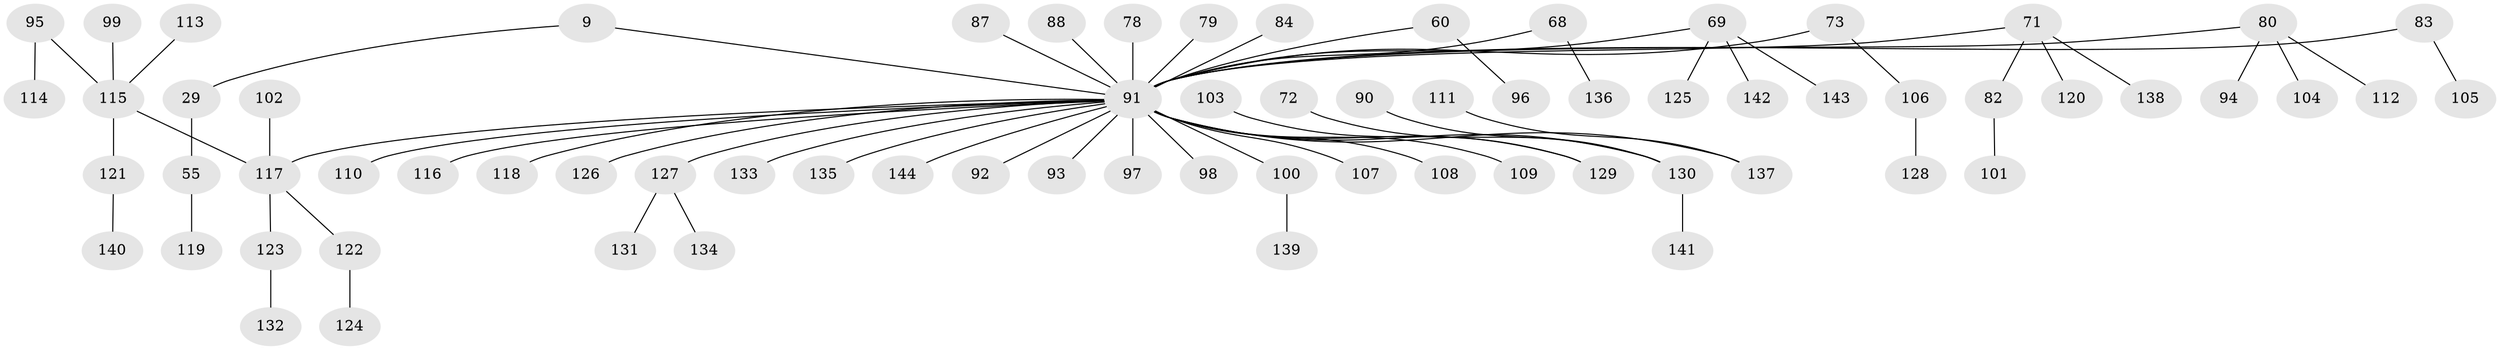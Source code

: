 // original degree distribution, {8: 0.006944444444444444, 4: 0.041666666666666664, 3: 0.16666666666666666, 1: 0.5, 5: 0.041666666666666664, 7: 0.013888888888888888, 2: 0.22916666666666666}
// Generated by graph-tools (version 1.1) at 2025/52/03/09/25 04:52:28]
// undirected, 72 vertices, 71 edges
graph export_dot {
graph [start="1"]
  node [color=gray90,style=filled];
  9;
  29;
  55;
  60;
  68;
  69;
  71 [super="+58"];
  72;
  73;
  78;
  79;
  80 [super="+37+32+42+53"];
  82;
  83;
  84;
  87;
  88;
  90;
  91 [super="+45+89+63+86+46+67+77"];
  92;
  93;
  94;
  95;
  96;
  97;
  98;
  99;
  100;
  101;
  102;
  103;
  104;
  105;
  106;
  107;
  108;
  109;
  110;
  111;
  112;
  113;
  114;
  115 [super="+35"];
  116;
  117 [super="+12+50"];
  118;
  119;
  120;
  121;
  122 [super="+85"];
  123;
  124;
  125;
  126;
  127;
  128;
  129 [super="+23"];
  130 [super="+57"];
  131;
  132;
  133;
  134;
  135;
  136;
  137 [super="+76"];
  138;
  139;
  140;
  141;
  142;
  143;
  144;
  9 -- 29;
  9 -- 91;
  29 -- 55;
  55 -- 119;
  60 -- 96;
  60 -- 91;
  68 -- 136;
  68 -- 91;
  69 -- 125;
  69 -- 142;
  69 -- 143;
  69 -- 91;
  71 -- 120;
  71 -- 138;
  71 -- 82;
  71 -- 91;
  72 -- 130;
  73 -- 106;
  73 -- 91;
  78 -- 91;
  79 -- 91;
  80 -- 112;
  80 -- 104;
  80 -- 94;
  80 -- 91;
  82 -- 101;
  83 -- 105;
  83 -- 91;
  84 -- 91;
  87 -- 91;
  88 -- 91;
  90 -- 130;
  91 -- 129;
  91 -- 133;
  91 -- 135;
  91 -- 144;
  91 -- 92;
  91 -- 93;
  91 -- 97;
  91 -- 98;
  91 -- 100;
  91 -- 109;
  91 -- 110;
  91 -- 127;
  91 -- 116;
  91 -- 117;
  91 -- 118;
  91 -- 126;
  91 -- 137;
  91 -- 108;
  91 -- 107;
  91 -- 130;
  95 -- 114;
  95 -- 115;
  99 -- 115;
  100 -- 139;
  102 -- 117;
  103 -- 129;
  106 -- 128;
  111 -- 137;
  113 -- 115;
  115 -- 121;
  115 -- 117;
  117 -- 123;
  117 -- 122;
  121 -- 140;
  122 -- 124;
  123 -- 132;
  127 -- 131;
  127 -- 134;
  130 -- 141;
}
